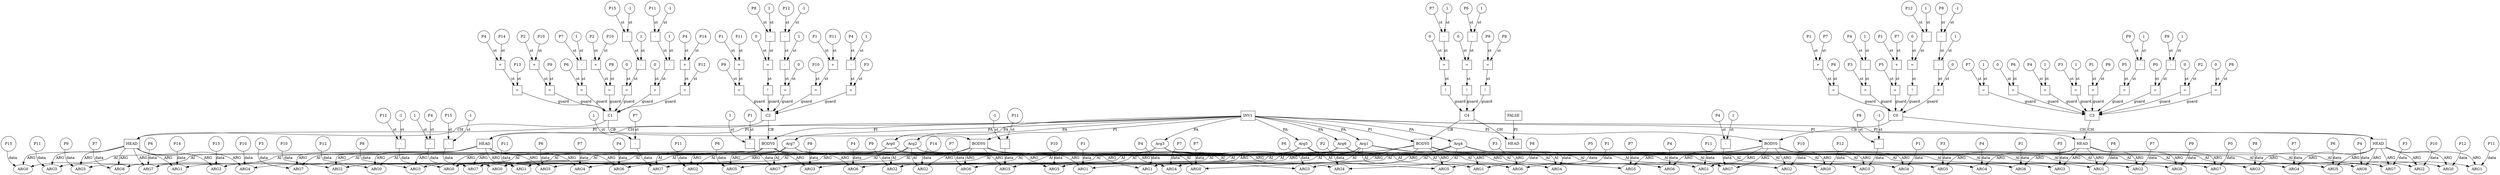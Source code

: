 // Horn Graph
digraph {
	"predicate_0" [label="INV1"  nodeName="predicate_0" class=predicateName GNNNodeID=0 shape="box"]
	"predicateArgument_0" [label="Arg0"  nodeName="predicateArgument_0" class=predicateArgument GNNNodeID=1 shape="ellipse"]
		"predicate_0" -> "predicateArgument_0" [ label="PA"]
	"predicateArgument_1" [label="Arg1"  nodeName="predicateArgument_1" class=predicateArgument GNNNodeID=2 shape="ellipse"]
		"predicate_0" -> "predicateArgument_1" [ label="PA"]
	"predicateArgument_2" [label="Arg2"  nodeName="predicateArgument_2" class=predicateArgument GNNNodeID=3 shape="ellipse"]
		"predicate_0" -> "predicateArgument_2" [ label="PA"]
	"predicateArgument_3" [label="Arg3"  nodeName="predicateArgument_3" class=predicateArgument GNNNodeID=4 shape="ellipse"]
		"predicate_0" -> "predicateArgument_3" [ label="PA"]
	"predicateArgument_4" [label="Arg4"  nodeName="predicateArgument_4" class=predicateArgument GNNNodeID=5 shape="ellipse"]
		"predicate_0" -> "predicateArgument_4" [ label="PA"]
	"predicateArgument_5" [label="Arg5"  nodeName="predicateArgument_5" class=predicateArgument GNNNodeID=6 shape="ellipse"]
		"predicate_0" -> "predicateArgument_5" [ label="PA"]
	"predicateArgument_6" [label="Arg6"  nodeName="predicateArgument_6" class=predicateArgument GNNNodeID=7 shape="ellipse"]
		"predicate_0" -> "predicateArgument_6" [ label="PA"]
	"predicateArgument_7" [label="Arg7"  nodeName="predicateArgument_7" class=predicateArgument GNNNodeID=8 shape="ellipse"]
		"predicate_0" -> "predicateArgument_7" [ label="PA"]
	"predicate_1" [label="FALSE"  nodeName="predicate_1" class=predicateName GNNNodeID=9 shape="box"]
	"clause_0" [label="C0"  nodeName="clause_0" class=clause GNNNodeID=10 shape="box"]
	"=_11" [label="="  nodeName="=_11" class=operator GNNNodeID=11 shape="square"]
		"=_11" -> "clause_0" [ label="guard"]
	"+_12" [label="+"  nodeName="+_12" class=operator GNNNodeID=12 shape="square"]
		"+_12" -> "=_11" [ label="st"]
	"P1_13" [label="P1"  nodeName="P1_13" class=symbolicConstant GNNNodeID=13 shape="circle"]
		"P1_13" -> "+_12" [ label="st"]
	"P7_14" [label="P7"  nodeName="P7_14" class=symbolicConstant GNNNodeID=14 shape="circle"]
		"P7_14" -> "+_12" [ label="st"]
	"P5_15" [label="P5"  nodeName="P5_15" class=symbolicConstant GNNNodeID=15 shape="circle"]
		"P5_15" -> "=_11" [ label="st"]
	"!_16" [label="!"  nodeName="!_16" class=operator GNNNodeID=16 shape="square"]
		"!_16" -> "clause_0" [ label="guard"]
	">=_17" [label="="  nodeName=">=_17" class=operator GNNNodeID=17 shape="square"]
		">=_17" -> "!_16" [ label="st"]
	"0_18" [label="0"  nodeName="0_18" class=constant GNNNodeID=18 shape="circle"]
		"0_18" -> ">=_17" [ label="st"]
	"-_19" [label="-"  nodeName="-_19" class=operator GNNNodeID=19 shape="square"]
		"-_19" -> ">=_17" [ label="st"]
	"P12_20" [label="P12"  nodeName="P12_20" class=symbolicConstant GNNNodeID=20 shape="circle"]
		"P12_20" -> "-_19" [ label="st"]
	"1_21" [label="1"  nodeName="1_21" class=constant GNNNodeID=21 shape="circle"]
		"1_21" -> "-_19" [ label="st"]
	">=_22" [label="="  nodeName=">=_22" class=operator GNNNodeID=22 shape="square"]
		">=_22" -> "clause_0" [ label="guard"]
	"0_23" [label="0"  nodeName="0_23" class=constant GNNNodeID=23 shape="circle"]
		"0_23" -> ">=_22" [ label="st"]
	"-_24" [label="-"  nodeName="-_24" class=operator GNNNodeID=24 shape="square"]
		"-_24" -> ">=_22" [ label="st"]
	"-_25" [label="-"  nodeName="-_25" class=operator GNNNodeID=25 shape="square"]
		"-_25" -> "-_24" [ label="st"]
	"P8_26" [label="P8"  nodeName="P8_26" class=symbolicConstant GNNNodeID=26 shape="circle"]
		"P8_26" -> "-_25" [ label="st"]
	"-1_27" [label="-1"  nodeName="-1_27" class=constant GNNNodeID=27 shape="circle"]
		"-1_27" -> "-_25" [ label="st"]
	"1_28" [label="1"  nodeName="1_28" class=constant GNNNodeID=28 shape="circle"]
		"1_28" -> "-_24" [ label="st"]
	"=_29" [label="="  nodeName="=_29" class=operator GNNNodeID=29 shape="square"]
		"=_29" -> "clause_0" [ label="guard"]
	"+_30" [label="+"  nodeName="+_30" class=operator GNNNodeID=30 shape="square"]
		"+_30" -> "=_29" [ label="st"]
	"P1_31" [label="P1"  nodeName="P1_31" class=symbolicConstant GNNNodeID=31 shape="circle"]
		"P1_31" -> "+_30" [ label="st"]
	"P7_32" [label="P7"  nodeName="P7_32" class=symbolicConstant GNNNodeID=32 shape="circle"]
		"P7_32" -> "+_30" [ label="st"]
	"P6_33" [label="P6"  nodeName="P6_33" class=symbolicConstant GNNNodeID=33 shape="circle"]
		"P6_33" -> "=_29" [ label="st"]
	"=_34" [label="="  nodeName="=_34" class=operator GNNNodeID=34 shape="square"]
		"=_34" -> "clause_0" [ label="guard"]
	"P3_35" [label="P3"  nodeName="P3_35" class=symbolicConstant GNNNodeID=35 shape="circle"]
		"P3_35" -> "=_34" [ label="st"]
	"-_36" [label="-"  nodeName="-_36" class=operator GNNNodeID=36 shape="square"]
		"-_36" -> "=_34" [ label="st"]
	"P4_37" [label="P4"  nodeName="P4_37" class=symbolicConstant GNNNodeID=37 shape="circle"]
		"P4_37" -> "-_36" [ label="st"]
	"1_38" [label="1"  nodeName="1_38" class=constant GNNNodeID=38 shape="circle"]
		"1_38" -> "-_36" [ label="st"]
	"clauseHead_0" [label="HEAD"  nodeName="clauseHead_0" class=clauseHead GNNNodeID=39 shape="box"]
		"clause_0" -> "clauseHead_0" [ label="CH"]
		"predicate_0" -> "clauseHead_0" [ label="PI"]
	"clauseArgument_0" [label="ARG0"  nodeName="clauseArgument_0" class=clauseArg GNNNodeID=40 shape="ellipse"]
		"clauseHead_0" -> "clauseArgument_0" [ label="ARG"]
		"predicateArgument_0" -> "clauseArgument_0" [ label="AI"]
	"P12_41" [label="P12"  nodeName="P12_41" class=symbolicConstant GNNNodeID=41 shape="circle"]
		"P12_41" -> "clauseArgument_0" [ label="data"]
	"clauseArgument_1" [label="ARG1"  nodeName="clauseArgument_1" class=clauseArg GNNNodeID=42 shape="ellipse"]
		"clauseHead_0" -> "clauseArgument_1" [ label="ARG"]
		"predicateArgument_1" -> "clauseArgument_1" [ label="AI"]
	"P11_43" [label="P11"  nodeName="P11_43" class=symbolicConstant GNNNodeID=43 shape="circle"]
		"P11_43" -> "clauseArgument_1" [ label="data"]
	"clauseArgument_2" [label="ARG2"  nodeName="clauseArgument_2" class=clauseArg GNNNodeID=44 shape="ellipse"]
		"clauseHead_0" -> "clauseArgument_2" [ label="ARG"]
		"predicateArgument_2" -> "clauseArgument_2" [ label="AI"]
	"P10_45" [label="P10"  nodeName="P10_45" class=symbolicConstant GNNNodeID=45 shape="circle"]
		"P10_45" -> "clauseArgument_2" [ label="data"]
	"clauseArgument_3" [label="ARG3"  nodeName="clauseArgument_3" class=clauseArg GNNNodeID=46 shape="ellipse"]
		"clauseHead_0" -> "clauseArgument_3" [ label="ARG"]
		"predicateArgument_3" -> "clauseArgument_3" [ label="AI"]
	"P8_47" [label="P8"  nodeName="P8_47" class=symbolicConstant GNNNodeID=47 shape="circle"]
		"P8_47" -> "clauseArgument_3" [ label="data"]
	"clauseArgument_4" [label="ARG4"  nodeName="clauseArgument_4" class=clauseArg GNNNodeID=48 shape="ellipse"]
		"clauseHead_0" -> "clauseArgument_4" [ label="ARG"]
		"predicateArgument_4" -> "clauseArgument_4" [ label="AI"]
	"P7_49" [label="P7"  nodeName="P7_49" class=symbolicConstant GNNNodeID=49 shape="circle"]
		"P7_49" -> "clauseArgument_4" [ label="data"]
	"clauseArgument_5" [label="ARG5"  nodeName="clauseArgument_5" class=clauseArg GNNNodeID=50 shape="ellipse"]
		"clauseHead_0" -> "clauseArgument_5" [ label="ARG"]
		"predicateArgument_5" -> "clauseArgument_5" [ label="AI"]
	"P6_51" [label="P6"  nodeName="P6_51" class=symbolicConstant GNNNodeID=51 shape="circle"]
		"P6_51" -> "clauseArgument_5" [ label="data"]
	"clauseArgument_6" [label="ARG6"  nodeName="clauseArgument_6" class=clauseArg GNNNodeID=52 shape="ellipse"]
		"clauseHead_0" -> "clauseArgument_6" [ label="ARG"]
		"predicateArgument_6" -> "clauseArgument_6" [ label="AI"]
	"P4_53" [label="P4"  nodeName="P4_53" class=symbolicConstant GNNNodeID=53 shape="circle"]
		"P4_53" -> "clauseArgument_6" [ label="data"]
	"clauseArgument_7" [label="ARG7"  nodeName="clauseArgument_7" class=clauseArg GNNNodeID=54 shape="ellipse"]
		"clauseHead_0" -> "clauseArgument_7" [ label="ARG"]
		"predicateArgument_7" -> "clauseArgument_7" [ label="AI"]
	"P3_55" [label="P3"  nodeName="P3_55" class=symbolicConstant GNNNodeID=55 shape="circle"]
		"P3_55" -> "clauseArgument_7" [ label="data"]
	"clauseBody_0" [label="BODY0"  nodeName="clauseBody_0" class=clauseBody GNNNodeID=56 shape="box"]
		"clause_0" -> "clauseBody_0" [ label="CB"]
		"predicate_0" -> "clauseBody_0" [ label="PI"]
	"clauseArgument_8" [label="ARG0"  nodeName="clauseArgument_8" class=clauseArg GNNNodeID=57 shape="ellipse"]
		"clauseBody_0" -> "clauseArgument_8" [ label="ARG"]
		"predicateArgument_0" -> "clauseArgument_8" [ label="AI"]
	"P12_58" [label="P12"  nodeName="P12_58" class=symbolicConstant GNNNodeID=58 shape="circle"]
		"P12_58" -> "clauseArgument_8" [ label="data"]
	"clauseArgument_9" [label="ARG1"  nodeName="clauseArgument_9" class=clauseArg GNNNodeID=59 shape="ellipse"]
		"clauseBody_0" -> "clauseArgument_9" [ label="ARG"]
		"predicateArgument_1" -> "clauseArgument_9" [ label="AI"]
	"P11_60" [label="P11"  nodeName="P11_60" class=symbolicConstant GNNNodeID=60 shape="circle"]
		"P11_60" -> "clauseArgument_9" [ label="data"]
	"clauseArgument_10" [label="ARG2"  nodeName="clauseArgument_10" class=clauseArg GNNNodeID=61 shape="ellipse"]
		"clauseBody_0" -> "clauseArgument_10" [ label="ARG"]
		"predicateArgument_2" -> "clauseArgument_10" [ label="AI"]
	"P10_62" [label="P10"  nodeName="P10_62" class=symbolicConstant GNNNodeID=62 shape="circle"]
		"P10_62" -> "clauseArgument_10" [ label="data"]
	"clauseArgument_11" [label="ARG3"  nodeName="clauseArgument_11" class=clauseArg GNNNodeID=63 shape="ellipse"]
		"clauseBody_0" -> "clauseArgument_11" [ label="ARG"]
		"predicateArgument_3" -> "clauseArgument_11" [ label="AI"]
	"-_64" [label="-"  nodeName="-_64" class=operator GNNNodeID=64 shape="square"]
		"-_64" -> "clauseArgument_11" [ label="data"]
	"P8_65" [label="P8"  nodeName="P8_65" class=symbolicConstant GNNNodeID=65 shape="circle"]
		"P8_65" -> "-_64" [ label="st"]
	"-1_66" [label="-1"  nodeName="-1_66" class=constant GNNNodeID=66 shape="circle"]
		"-1_66" -> "-_64" [ label="st"]
	"clauseArgument_12" [label="ARG4"  nodeName="clauseArgument_12" class=clauseArg GNNNodeID=67 shape="ellipse"]
		"clauseBody_0" -> "clauseArgument_12" [ label="ARG"]
		"predicateArgument_4" -> "clauseArgument_12" [ label="AI"]
	"P1_68" [label="P1"  nodeName="P1_68" class=symbolicConstant GNNNodeID=68 shape="circle"]
		"P1_68" -> "clauseArgument_12" [ label="data"]
	"clauseArgument_13" [label="ARG5"  nodeName="clauseArgument_13" class=clauseArg GNNNodeID=69 shape="ellipse"]
		"clauseBody_0" -> "clauseArgument_13" [ label="ARG"]
		"predicateArgument_5" -> "clauseArgument_13" [ label="AI"]
	"P7_70" [label="P7"  nodeName="P7_70" class=symbolicConstant GNNNodeID=70 shape="circle"]
		"P7_70" -> "clauseArgument_13" [ label="data"]
	"clauseArgument_14" [label="ARG6"  nodeName="clauseArgument_14" class=clauseArg GNNNodeID=71 shape="ellipse"]
		"clauseBody_0" -> "clauseArgument_14" [ label="ARG"]
		"predicateArgument_6" -> "clauseArgument_14" [ label="AI"]
	"P4_72" [label="P4"  nodeName="P4_72" class=symbolicConstant GNNNodeID=72 shape="circle"]
		"P4_72" -> "clauseArgument_14" [ label="data"]
	"clauseArgument_15" [label="ARG7"  nodeName="clauseArgument_15" class=clauseArg GNNNodeID=73 shape="ellipse"]
		"clauseBody_0" -> "clauseArgument_15" [ label="ARG"]
		"predicateArgument_7" -> "clauseArgument_15" [ label="AI"]
	"-_74" [label="-"  nodeName="-_74" class=operator GNNNodeID=74 shape="square"]
		"-_74" -> "clauseArgument_15" [ label="data"]
	"P4_75" [label="P4"  nodeName="P4_75" class=symbolicConstant GNNNodeID=75 shape="circle"]
		"P4_75" -> "-_74" [ label="st"]
	"1_76" [label="1"  nodeName="1_76" class=constant GNNNodeID=76 shape="circle"]
		"1_76" -> "-_74" [ label="st"]
	"clause_1" [label="C1"  nodeName="clause_1" class=clause GNNNodeID=77 shape="box"]
	"=_78" [label="="  nodeName="=_78" class=operator GNNNodeID=78 shape="square"]
		"=_78" -> "clause_1" [ label="guard"]
	"+_79" [label="+"  nodeName="+_79" class=operator GNNNodeID=79 shape="square"]
		"+_79" -> "=_78" [ label="st"]
	"P2_80" [label="P2"  nodeName="P2_80" class=symbolicConstant GNNNodeID=80 shape="circle"]
		"P2_80" -> "+_79" [ label="st"]
	"P10_81" [label="P10"  nodeName="P10_81" class=symbolicConstant GNNNodeID=81 shape="circle"]
		"P10_81" -> "+_79" [ label="st"]
	"P8_82" [label="P8"  nodeName="P8_82" class=symbolicConstant GNNNodeID=82 shape="circle"]
		"P8_82" -> "=_78" [ label="st"]
	">=_83" [label="="  nodeName=">=_83" class=operator GNNNodeID=83 shape="square"]
		">=_83" -> "clause_1" [ label="guard"]
	"0_84" [label="0"  nodeName="0_84" class=constant GNNNodeID=84 shape="circle"]
		"0_84" -> ">=_83" [ label="st"]
	"-_85" [label="-"  nodeName="-_85" class=operator GNNNodeID=85 shape="square"]
		"-_85" -> ">=_83" [ label="st"]
	"-_86" [label="-"  nodeName="-_86" class=operator GNNNodeID=86 shape="square"]
		"-_86" -> "-_85" [ label="st"]
	"P15_87" [label="P15"  nodeName="P15_87" class=symbolicConstant GNNNodeID=87 shape="circle"]
		"P15_87" -> "-_86" [ label="st"]
	"-1_88" [label="-1"  nodeName="-1_88" class=constant GNNNodeID=88 shape="circle"]
		"-1_88" -> "-_86" [ label="st"]
	"1_89" [label="1"  nodeName="1_89" class=constant GNNNodeID=89 shape="circle"]
		"1_89" -> "-_85" [ label="st"]
	">=_90" [label="="  nodeName=">=_90" class=operator GNNNodeID=90 shape="square"]
		">=_90" -> "clause_1" [ label="guard"]
	"0_91" [label="0"  nodeName="0_91" class=constant GNNNodeID=91 shape="circle"]
		"0_91" -> ">=_90" [ label="st"]
	"-_92" [label="-"  nodeName="-_92" class=operator GNNNodeID=92 shape="square"]
		"-_92" -> ">=_90" [ label="st"]
	"-_93" [label="-"  nodeName="-_93" class=operator GNNNodeID=93 shape="square"]
		"-_93" -> "-_92" [ label="st"]
	"P11_94" [label="P11"  nodeName="P11_94" class=symbolicConstant GNNNodeID=94 shape="circle"]
		"P11_94" -> "-_93" [ label="st"]
	"-1_95" [label="-1"  nodeName="-1_95" class=constant GNNNodeID=95 shape="circle"]
		"-1_95" -> "-_93" [ label="st"]
	"1_96" [label="1"  nodeName="1_96" class=constant GNNNodeID=96 shape="circle"]
		"1_96" -> "-_92" [ label="st"]
	"=_97" [label="="  nodeName="=_97" class=operator GNNNodeID=97 shape="square"]
		"=_97" -> "clause_1" [ label="guard"]
	"+_98" [label="+"  nodeName="+_98" class=operator GNNNodeID=98 shape="square"]
		"+_98" -> "=_97" [ label="st"]
	"P4_99" [label="P4"  nodeName="P4_99" class=symbolicConstant GNNNodeID=99 shape="circle"]
		"P4_99" -> "+_98" [ label="st"]
	"P14_100" [label="P14"  nodeName="P14_100" class=symbolicConstant GNNNodeID=100 shape="circle"]
		"P14_100" -> "+_98" [ label="st"]
	"P12_101" [label="P12"  nodeName="P12_101" class=symbolicConstant GNNNodeID=101 shape="circle"]
		"P12_101" -> "=_97" [ label="st"]
	"=_102" [label="="  nodeName="=_102" class=operator GNNNodeID=102 shape="square"]
		"=_102" -> "clause_1" [ label="guard"]
	"+_103" [label="+"  nodeName="+_103" class=operator GNNNodeID=103 shape="square"]
		"+_103" -> "=_102" [ label="st"]
	"P4_104" [label="P4"  nodeName="P4_104" class=symbolicConstant GNNNodeID=104 shape="circle"]
		"P4_104" -> "+_103" [ label="st"]
	"P14_105" [label="P14"  nodeName="P14_105" class=symbolicConstant GNNNodeID=105 shape="circle"]
		"P14_105" -> "+_103" [ label="st"]
	"P13_106" [label="P13"  nodeName="P13_106" class=symbolicConstant GNNNodeID=106 shape="circle"]
		"P13_106" -> "=_102" [ label="st"]
	"=_107" [label="="  nodeName="=_107" class=operator GNNNodeID=107 shape="square"]
		"=_107" -> "clause_1" [ label="guard"]
	"+_108" [label="+"  nodeName="+_108" class=operator GNNNodeID=108 shape="square"]
		"+_108" -> "=_107" [ label="st"]
	"P2_109" [label="P2"  nodeName="P2_109" class=symbolicConstant GNNNodeID=109 shape="circle"]
		"P2_109" -> "+_108" [ label="st"]
	"P10_110" [label="P10"  nodeName="P10_110" class=symbolicConstant GNNNodeID=110 shape="circle"]
		"P10_110" -> "+_108" [ label="st"]
	"P9_111" [label="P9"  nodeName="P9_111" class=symbolicConstant GNNNodeID=111 shape="circle"]
		"P9_111" -> "=_107" [ label="st"]
	"=_112" [label="="  nodeName="=_112" class=operator GNNNodeID=112 shape="square"]
		"=_112" -> "clause_1" [ label="guard"]
	"P6_113" [label="P6"  nodeName="P6_113" class=symbolicConstant GNNNodeID=113 shape="circle"]
		"P6_113" -> "=_112" [ label="st"]
	"-_114" [label="-"  nodeName="-_114" class=operator GNNNodeID=114 shape="square"]
		"-_114" -> "=_112" [ label="st"]
	"P7_115" [label="P7"  nodeName="P7_115" class=symbolicConstant GNNNodeID=115 shape="circle"]
		"P7_115" -> "-_114" [ label="st"]
	"1_116" [label="1"  nodeName="1_116" class=constant GNNNodeID=116 shape="circle"]
		"1_116" -> "-_114" [ label="st"]
	"clauseHead_1" [label="HEAD"  nodeName="clauseHead_1" class=clauseHead GNNNodeID=117 shape="box"]
		"clause_1" -> "clauseHead_1" [ label="CH"]
		"predicate_0" -> "clauseHead_1" [ label="PI"]
	"clauseArgument_16" [label="ARG0"  nodeName="clauseArgument_16" class=clauseArg GNNNodeID=118 shape="ellipse"]
		"clauseHead_1" -> "clauseArgument_16" [ label="ARG"]
		"predicateArgument_0" -> "clauseArgument_16" [ label="AI"]
	"P15_119" [label="P15"  nodeName="P15_119" class=symbolicConstant GNNNodeID=119 shape="circle"]
		"P15_119" -> "clauseArgument_16" [ label="data"]
	"clauseArgument_17" [label="ARG1"  nodeName="clauseArgument_17" class=clauseArg GNNNodeID=120 shape="ellipse"]
		"clauseHead_1" -> "clauseArgument_17" [ label="ARG"]
		"predicateArgument_1" -> "clauseArgument_17" [ label="AI"]
	"P14_121" [label="P14"  nodeName="P14_121" class=symbolicConstant GNNNodeID=121 shape="circle"]
		"P14_121" -> "clauseArgument_17" [ label="data"]
	"clauseArgument_18" [label="ARG2"  nodeName="clauseArgument_18" class=clauseArg GNNNodeID=122 shape="ellipse"]
		"clauseHead_1" -> "clauseArgument_18" [ label="ARG"]
		"predicateArgument_2" -> "clauseArgument_18" [ label="AI"]
	"P13_123" [label="P13"  nodeName="P13_123" class=symbolicConstant GNNNodeID=123 shape="circle"]
		"P13_123" -> "clauseArgument_18" [ label="data"]
	"clauseArgument_19" [label="ARG3"  nodeName="clauseArgument_19" class=clauseArg GNNNodeID=124 shape="ellipse"]
		"clauseHead_1" -> "clauseArgument_19" [ label="ARG"]
		"predicateArgument_3" -> "clauseArgument_19" [ label="AI"]
	"P11_125" [label="P11"  nodeName="P11_125" class=symbolicConstant GNNNodeID=125 shape="circle"]
		"P11_125" -> "clauseArgument_19" [ label="data"]
	"clauseArgument_20" [label="ARG4"  nodeName="clauseArgument_20" class=clauseArg GNNNodeID=126 shape="ellipse"]
		"clauseHead_1" -> "clauseArgument_20" [ label="ARG"]
		"predicateArgument_4" -> "clauseArgument_20" [ label="AI"]
	"P10_127" [label="P10"  nodeName="P10_127" class=symbolicConstant GNNNodeID=127 shape="circle"]
		"P10_127" -> "clauseArgument_20" [ label="data"]
	"clauseArgument_21" [label="ARG5"  nodeName="clauseArgument_21" class=clauseArg GNNNodeID=128 shape="ellipse"]
		"clauseHead_1" -> "clauseArgument_21" [ label="ARG"]
		"predicateArgument_5" -> "clauseArgument_21" [ label="AI"]
	"P9_129" [label="P9"  nodeName="P9_129" class=symbolicConstant GNNNodeID=129 shape="circle"]
		"P9_129" -> "clauseArgument_21" [ label="data"]
	"clauseArgument_22" [label="ARG6"  nodeName="clauseArgument_22" class=clauseArg GNNNodeID=130 shape="ellipse"]
		"clauseHead_1" -> "clauseArgument_22" [ label="ARG"]
		"predicateArgument_6" -> "clauseArgument_22" [ label="AI"]
	"P7_131" [label="P7"  nodeName="P7_131" class=symbolicConstant GNNNodeID=131 shape="circle"]
		"P7_131" -> "clauseArgument_22" [ label="data"]
	"clauseArgument_23" [label="ARG7"  nodeName="clauseArgument_23" class=clauseArg GNNNodeID=132 shape="ellipse"]
		"clauseHead_1" -> "clauseArgument_23" [ label="ARG"]
		"predicateArgument_7" -> "clauseArgument_23" [ label="AI"]
	"P6_133" [label="P6"  nodeName="P6_133" class=symbolicConstant GNNNodeID=133 shape="circle"]
		"P6_133" -> "clauseArgument_23" [ label="data"]
	"clauseBody_1" [label="BODY0"  nodeName="clauseBody_1" class=clauseBody GNNNodeID=134 shape="box"]
		"clause_1" -> "clauseBody_1" [ label="CB"]
		"predicate_0" -> "clauseBody_1" [ label="PI"]
	"clauseArgument_24" [label="ARG0"  nodeName="clauseArgument_24" class=clauseArg GNNNodeID=135 shape="ellipse"]
		"clauseBody_1" -> "clauseArgument_24" [ label="ARG"]
		"predicateArgument_0" -> "clauseArgument_24" [ label="AI"]
	"-_136" [label="-"  nodeName="-_136" class=operator GNNNodeID=136 shape="square"]
		"-_136" -> "clauseArgument_24" [ label="data"]
	"P15_137" [label="P15"  nodeName="P15_137" class=symbolicConstant GNNNodeID=137 shape="circle"]
		"P15_137" -> "-_136" [ label="st"]
	"-1_138" [label="-1"  nodeName="-1_138" class=constant GNNNodeID=138 shape="circle"]
		"-1_138" -> "-_136" [ label="st"]
	"clauseArgument_25" [label="ARG1"  nodeName="clauseArgument_25" class=clauseArg GNNNodeID=139 shape="ellipse"]
		"clauseBody_1" -> "clauseArgument_25" [ label="ARG"]
		"predicateArgument_1" -> "clauseArgument_25" [ label="AI"]
	"P4_140" [label="P4"  nodeName="P4_140" class=symbolicConstant GNNNodeID=140 shape="circle"]
		"P4_140" -> "clauseArgument_25" [ label="data"]
	"clauseArgument_26" [label="ARG2"  nodeName="clauseArgument_26" class=clauseArg GNNNodeID=141 shape="ellipse"]
		"clauseBody_1" -> "clauseArgument_26" [ label="ARG"]
		"predicateArgument_2" -> "clauseArgument_26" [ label="AI"]
	"P14_142" [label="P14"  nodeName="P14_142" class=symbolicConstant GNNNodeID=142 shape="circle"]
		"P14_142" -> "clauseArgument_26" [ label="data"]
	"clauseArgument_27" [label="ARG3"  nodeName="clauseArgument_27" class=clauseArg GNNNodeID=143 shape="ellipse"]
		"clauseBody_1" -> "clauseArgument_27" [ label="ARG"]
		"predicateArgument_3" -> "clauseArgument_27" [ label="AI"]
	"-_144" [label="-"  nodeName="-_144" class=operator GNNNodeID=144 shape="square"]
		"-_144" -> "clauseArgument_27" [ label="data"]
	"P11_145" [label="P11"  nodeName="P11_145" class=symbolicConstant GNNNodeID=145 shape="circle"]
		"P11_145" -> "-_144" [ label="st"]
	"-1_146" [label="-1"  nodeName="-1_146" class=constant GNNNodeID=146 shape="circle"]
		"-1_146" -> "-_144" [ label="st"]
	"clauseArgument_28" [label="ARG4"  nodeName="clauseArgument_28" class=clauseArg GNNNodeID=147 shape="ellipse"]
		"clauseBody_1" -> "clauseArgument_28" [ label="ARG"]
		"predicateArgument_4" -> "clauseArgument_28" [ label="AI"]
	"P2_148" [label="P2"  nodeName="P2_148" class=symbolicConstant GNNNodeID=148 shape="circle"]
		"P2_148" -> "clauseArgument_28" [ label="data"]
	"clauseArgument_29" [label="ARG5"  nodeName="clauseArgument_29" class=clauseArg GNNNodeID=149 shape="ellipse"]
		"clauseBody_1" -> "clauseArgument_29" [ label="ARG"]
		"predicateArgument_5" -> "clauseArgument_29" [ label="AI"]
	"P10_150" [label="P10"  nodeName="P10_150" class=symbolicConstant GNNNodeID=150 shape="circle"]
		"P10_150" -> "clauseArgument_29" [ label="data"]
	"clauseArgument_30" [label="ARG6"  nodeName="clauseArgument_30" class=clauseArg GNNNodeID=151 shape="ellipse"]
		"clauseBody_1" -> "clauseArgument_30" [ label="ARG"]
		"predicateArgument_6" -> "clauseArgument_30" [ label="AI"]
	"P7_152" [label="P7"  nodeName="P7_152" class=symbolicConstant GNNNodeID=152 shape="circle"]
		"P7_152" -> "clauseArgument_30" [ label="data"]
	"clauseArgument_31" [label="ARG7"  nodeName="clauseArgument_31" class=clauseArg GNNNodeID=153 shape="ellipse"]
		"clauseBody_1" -> "clauseArgument_31" [ label="ARG"]
		"predicateArgument_7" -> "clauseArgument_31" [ label="AI"]
	"-_154" [label="-"  nodeName="-_154" class=operator GNNNodeID=154 shape="square"]
		"-_154" -> "clauseArgument_31" [ label="data"]
	"P7_155" [label="P7"  nodeName="P7_155" class=symbolicConstant GNNNodeID=155 shape="circle"]
		"P7_155" -> "-_154" [ label="st"]
	"1_156" [label="1"  nodeName="1_156" class=constant GNNNodeID=156 shape="circle"]
		"1_156" -> "-_154" [ label="st"]
	"clause_2" [label="C2"  nodeName="clause_2" class=clause GNNNodeID=157 shape="box"]
	"=_158" [label="="  nodeName="=_158" class=operator GNNNodeID=158 shape="square"]
		"=_158" -> "clause_2" [ label="guard"]
	"+_159" [label="+"  nodeName="+_159" class=operator GNNNodeID=159 shape="square"]
		"+_159" -> "=_158" [ label="st"]
	"P1_160" [label="P1"  nodeName="P1_160" class=symbolicConstant GNNNodeID=160 shape="circle"]
		"P1_160" -> "+_159" [ label="st"]
	"P11_161" [label="P11"  nodeName="P11_161" class=symbolicConstant GNNNodeID=161 shape="circle"]
		"P11_161" -> "+_159" [ label="st"]
	"P9_162" [label="P9"  nodeName="P9_162" class=symbolicConstant GNNNodeID=162 shape="circle"]
		"P9_162" -> "=_158" [ label="st"]
	"!_163" [label="!"  nodeName="!_163" class=operator GNNNodeID=163 shape="square"]
		"!_163" -> "clause_2" [ label="guard"]
	">=_164" [label="="  nodeName=">=_164" class=operator GNNNodeID=164 shape="square"]
		">=_164" -> "!_163" [ label="st"]
	"0_165" [label="0"  nodeName="0_165" class=constant GNNNodeID=165 shape="circle"]
		"0_165" -> ">=_164" [ label="st"]
	"-_166" [label="-"  nodeName="-_166" class=operator GNNNodeID=166 shape="square"]
		"-_166" -> ">=_164" [ label="st"]
	"P8_167" [label="P8"  nodeName="P8_167" class=symbolicConstant GNNNodeID=167 shape="circle"]
		"P8_167" -> "-_166" [ label="st"]
	"1_168" [label="1"  nodeName="1_168" class=constant GNNNodeID=168 shape="circle"]
		"1_168" -> "-_166" [ label="st"]
	">=_169" [label="="  nodeName=">=_169" class=operator GNNNodeID=169 shape="square"]
		">=_169" -> "clause_2" [ label="guard"]
	"0_170" [label="0"  nodeName="0_170" class=constant GNNNodeID=170 shape="circle"]
		"0_170" -> ">=_169" [ label="st"]
	"-_171" [label="-"  nodeName="-_171" class=operator GNNNodeID=171 shape="square"]
		"-_171" -> ">=_169" [ label="st"]
	"-_172" [label="-"  nodeName="-_172" class=operator GNNNodeID=172 shape="square"]
		"-_172" -> "-_171" [ label="st"]
	"P12_173" [label="P12"  nodeName="P12_173" class=symbolicConstant GNNNodeID=173 shape="circle"]
		"P12_173" -> "-_172" [ label="st"]
	"-1_174" [label="-1"  nodeName="-1_174" class=constant GNNNodeID=174 shape="circle"]
		"-1_174" -> "-_172" [ label="st"]
	"1_175" [label="1"  nodeName="1_175" class=constant GNNNodeID=175 shape="circle"]
		"1_175" -> "-_171" [ label="st"]
	"=_176" [label="="  nodeName="=_176" class=operator GNNNodeID=176 shape="square"]
		"=_176" -> "clause_2" [ label="guard"]
	"+_177" [label="+"  nodeName="+_177" class=operator GNNNodeID=177 shape="square"]
		"+_177" -> "=_176" [ label="st"]
	"P1_178" [label="P1"  nodeName="P1_178" class=symbolicConstant GNNNodeID=178 shape="circle"]
		"P1_178" -> "+_177" [ label="st"]
	"P11_179" [label="P11"  nodeName="P11_179" class=symbolicConstant GNNNodeID=179 shape="circle"]
		"P11_179" -> "+_177" [ label="st"]
	"P10_180" [label="P10"  nodeName="P10_180" class=symbolicConstant GNNNodeID=180 shape="circle"]
		"P10_180" -> "=_176" [ label="st"]
	"=_181" [label="="  nodeName="=_181" class=operator GNNNodeID=181 shape="square"]
		"=_181" -> "clause_2" [ label="guard"]
	"P3_182" [label="P3"  nodeName="P3_182" class=symbolicConstant GNNNodeID=182 shape="circle"]
		"P3_182" -> "=_181" [ label="st"]
	"-_183" [label="-"  nodeName="-_183" class=operator GNNNodeID=183 shape="square"]
		"-_183" -> "=_181" [ label="st"]
	"P4_184" [label="P4"  nodeName="P4_184" class=symbolicConstant GNNNodeID=184 shape="circle"]
		"P4_184" -> "-_183" [ label="st"]
	"1_185" [label="1"  nodeName="1_185" class=constant GNNNodeID=185 shape="circle"]
		"1_185" -> "-_183" [ label="st"]
	"clauseHead_2" [label="HEAD"  nodeName="clauseHead_2" class=clauseHead GNNNodeID=186 shape="box"]
		"clause_2" -> "clauseHead_2" [ label="CH"]
		"predicate_0" -> "clauseHead_2" [ label="PI"]
	"clauseArgument_32" [label="ARG0"  nodeName="clauseArgument_32" class=clauseArg GNNNodeID=187 shape="ellipse"]
		"clauseHead_2" -> "clauseArgument_32" [ label="ARG"]
		"predicateArgument_0" -> "clauseArgument_32" [ label="AI"]
	"P12_188" [label="P12"  nodeName="P12_188" class=symbolicConstant GNNNodeID=188 shape="circle"]
		"P12_188" -> "clauseArgument_32" [ label="data"]
	"clauseArgument_33" [label="ARG1"  nodeName="clauseArgument_33" class=clauseArg GNNNodeID=189 shape="ellipse"]
		"clauseHead_2" -> "clauseArgument_33" [ label="ARG"]
		"predicateArgument_1" -> "clauseArgument_33" [ label="AI"]
	"P11_190" [label="P11"  nodeName="P11_190" class=symbolicConstant GNNNodeID=190 shape="circle"]
		"P11_190" -> "clauseArgument_33" [ label="data"]
	"clauseArgument_34" [label="ARG2"  nodeName="clauseArgument_34" class=clauseArg GNNNodeID=191 shape="ellipse"]
		"clauseHead_2" -> "clauseArgument_34" [ label="ARG"]
		"predicateArgument_2" -> "clauseArgument_34" [ label="AI"]
	"P10_192" [label="P10"  nodeName="P10_192" class=symbolicConstant GNNNodeID=192 shape="circle"]
		"P10_192" -> "clauseArgument_34" [ label="data"]
	"clauseArgument_35" [label="ARG3"  nodeName="clauseArgument_35" class=clauseArg GNNNodeID=193 shape="ellipse"]
		"clauseHead_2" -> "clauseArgument_35" [ label="ARG"]
		"predicateArgument_3" -> "clauseArgument_35" [ label="AI"]
	"P8_194" [label="P8"  nodeName="P8_194" class=symbolicConstant GNNNodeID=194 shape="circle"]
		"P8_194" -> "clauseArgument_35" [ label="data"]
	"clauseArgument_36" [label="ARG4"  nodeName="clauseArgument_36" class=clauseArg GNNNodeID=195 shape="ellipse"]
		"clauseHead_2" -> "clauseArgument_36" [ label="ARG"]
		"predicateArgument_4" -> "clauseArgument_36" [ label="AI"]
	"P7_196" [label="P7"  nodeName="P7_196" class=symbolicConstant GNNNodeID=196 shape="circle"]
		"P7_196" -> "clauseArgument_36" [ label="data"]
	"clauseArgument_37" [label="ARG5"  nodeName="clauseArgument_37" class=clauseArg GNNNodeID=197 shape="ellipse"]
		"clauseHead_2" -> "clauseArgument_37" [ label="ARG"]
		"predicateArgument_5" -> "clauseArgument_37" [ label="AI"]
	"P6_198" [label="P6"  nodeName="P6_198" class=symbolicConstant GNNNodeID=198 shape="circle"]
		"P6_198" -> "clauseArgument_37" [ label="data"]
	"clauseArgument_38" [label="ARG6"  nodeName="clauseArgument_38" class=clauseArg GNNNodeID=199 shape="ellipse"]
		"clauseHead_2" -> "clauseArgument_38" [ label="ARG"]
		"predicateArgument_6" -> "clauseArgument_38" [ label="AI"]
	"P4_200" [label="P4"  nodeName="P4_200" class=symbolicConstant GNNNodeID=200 shape="circle"]
		"P4_200" -> "clauseArgument_38" [ label="data"]
	"clauseArgument_39" [label="ARG7"  nodeName="clauseArgument_39" class=clauseArg GNNNodeID=201 shape="ellipse"]
		"clauseHead_2" -> "clauseArgument_39" [ label="ARG"]
		"predicateArgument_7" -> "clauseArgument_39" [ label="AI"]
	"P3_202" [label="P3"  nodeName="P3_202" class=symbolicConstant GNNNodeID=202 shape="circle"]
		"P3_202" -> "clauseArgument_39" [ label="data"]
	"clauseBody_2" [label="BODY0"  nodeName="clauseBody_2" class=clauseBody GNNNodeID=203 shape="box"]
		"clause_2" -> "clauseBody_2" [ label="CB"]
		"predicate_0" -> "clauseBody_2" [ label="PI"]
	"clauseArgument_40" [label="ARG0"  nodeName="clauseArgument_40" class=clauseArg GNNNodeID=204 shape="ellipse"]
		"clauseBody_2" -> "clauseArgument_40" [ label="ARG"]
		"predicateArgument_0" -> "clauseArgument_40" [ label="AI"]
	"-_205" [label="-"  nodeName="-_205" class=operator GNNNodeID=205 shape="square"]
		"-_205" -> "clauseArgument_40" [ label="data"]
	"P12_206" [label="P12"  nodeName="P12_206" class=symbolicConstant GNNNodeID=206 shape="circle"]
		"P12_206" -> "-_205" [ label="st"]
	"-1_207" [label="-1"  nodeName="-1_207" class=constant GNNNodeID=207 shape="circle"]
		"-1_207" -> "-_205" [ label="st"]
	"clauseArgument_41" [label="ARG1"  nodeName="clauseArgument_41" class=clauseArg GNNNodeID=208 shape="ellipse"]
		"clauseBody_2" -> "clauseArgument_41" [ label="ARG"]
		"predicateArgument_1" -> "clauseArgument_41" [ label="AI"]
	"P1_209" [label="P1"  nodeName="P1_209" class=symbolicConstant GNNNodeID=209 shape="circle"]
		"P1_209" -> "clauseArgument_41" [ label="data"]
	"clauseArgument_42" [label="ARG2"  nodeName="clauseArgument_42" class=clauseArg GNNNodeID=210 shape="ellipse"]
		"clauseBody_2" -> "clauseArgument_42" [ label="ARG"]
		"predicateArgument_2" -> "clauseArgument_42" [ label="AI"]
	"P11_211" [label="P11"  nodeName="P11_211" class=symbolicConstant GNNNodeID=211 shape="circle"]
		"P11_211" -> "clauseArgument_42" [ label="data"]
	"clauseArgument_43" [label="ARG3"  nodeName="clauseArgument_43" class=clauseArg GNNNodeID=212 shape="ellipse"]
		"clauseBody_2" -> "clauseArgument_43" [ label="ARG"]
		"predicateArgument_3" -> "clauseArgument_43" [ label="AI"]
	"P8_213" [label="P8"  nodeName="P8_213" class=symbolicConstant GNNNodeID=213 shape="circle"]
		"P8_213" -> "clauseArgument_43" [ label="data"]
	"clauseArgument_44" [label="ARG4"  nodeName="clauseArgument_44" class=clauseArg GNNNodeID=214 shape="ellipse"]
		"clauseBody_2" -> "clauseArgument_44" [ label="ARG"]
		"predicateArgument_4" -> "clauseArgument_44" [ label="AI"]
	"P7_215" [label="P7"  nodeName="P7_215" class=symbolicConstant GNNNodeID=215 shape="circle"]
		"P7_215" -> "clauseArgument_44" [ label="data"]
	"clauseArgument_45" [label="ARG5"  nodeName="clauseArgument_45" class=clauseArg GNNNodeID=216 shape="ellipse"]
		"clauseBody_2" -> "clauseArgument_45" [ label="ARG"]
		"predicateArgument_5" -> "clauseArgument_45" [ label="AI"]
	"P6_217" [label="P6"  nodeName="P6_217" class=symbolicConstant GNNNodeID=217 shape="circle"]
		"P6_217" -> "clauseArgument_45" [ label="data"]
	"clauseArgument_46" [label="ARG6"  nodeName="clauseArgument_46" class=clauseArg GNNNodeID=218 shape="ellipse"]
		"clauseBody_2" -> "clauseArgument_46" [ label="ARG"]
		"predicateArgument_6" -> "clauseArgument_46" [ label="AI"]
	"P4_219" [label="P4"  nodeName="P4_219" class=symbolicConstant GNNNodeID=219 shape="circle"]
		"P4_219" -> "clauseArgument_46" [ label="data"]
	"clauseArgument_47" [label="ARG7"  nodeName="clauseArgument_47" class=clauseArg GNNNodeID=220 shape="ellipse"]
		"clauseBody_2" -> "clauseArgument_47" [ label="ARG"]
		"predicateArgument_7" -> "clauseArgument_47" [ label="AI"]
	"-_221" [label="-"  nodeName="-_221" class=operator GNNNodeID=221 shape="square"]
		"-_221" -> "clauseArgument_47" [ label="data"]
	"P4_222" [label="P4"  nodeName="P4_222" class=symbolicConstant GNNNodeID=222 shape="circle"]
		"P4_222" -> "-_221" [ label="st"]
	"1_223" [label="1"  nodeName="1_223" class=constant GNNNodeID=223 shape="circle"]
		"1_223" -> "-_221" [ label="st"]
	"clause_3" [label="C3"  nodeName="clause_3" class=clause GNNNodeID=224 shape="box"]
	"=_225" [label="="  nodeName="=_225" class=operator GNNNodeID=225 shape="square"]
		"=_225" -> "clause_3" [ label="guard"]
	"P0_226" [label="P0"  nodeName="P0_226" class=symbolicConstant GNNNodeID=226 shape="circle"]
		"P0_226" -> "=_225" [ label="st"]
	"-_227" [label="-"  nodeName="-_227" class=operator GNNNodeID=227 shape="square"]
		"-_227" -> "=_225" [ label="st"]
	"P9_228" [label="P9"  nodeName="P9_228" class=symbolicConstant GNNNodeID=228 shape="circle"]
		"P9_228" -> "-_227" [ label="st"]
	"1_229" [label="1"  nodeName="1_229" class=constant GNNNodeID=229 shape="circle"]
		"1_229" -> "-_227" [ label="st"]
	"=_230" [label="="  nodeName="=_230" class=operator GNNNodeID=230 shape="square"]
		"=_230" -> "clause_3" [ label="guard"]
	"0_231" [label="0"  nodeName="0_231" class=constant GNNNodeID=231 shape="circle"]
		"0_231" -> "=_230" [ label="st"]
	"P2_232" [label="P2"  nodeName="P2_232" class=symbolicConstant GNNNodeID=232 shape="circle"]
		"P2_232" -> "=_230" [ label="st"]
	"=_233" [label="="  nodeName="=_233" class=operator GNNNodeID=233 shape="square"]
		"=_233" -> "clause_3" [ label="guard"]
	"0_234" [label="0"  nodeName="0_234" class=constant GNNNodeID=234 shape="circle"]
		"0_234" -> "=_233" [ label="st"]
	"P8_235" [label="P8"  nodeName="P8_235" class=symbolicConstant GNNNodeID=235 shape="circle"]
		"P8_235" -> "=_233" [ label="st"]
	"=_236" [label="="  nodeName="=_236" class=operator GNNNodeID=236 shape="square"]
		"=_236" -> "clause_3" [ label="guard"]
	"P7_237" [label="P7"  nodeName="P7_237" class=symbolicConstant GNNNodeID=237 shape="circle"]
		"P7_237" -> "=_236" [ label="st"]
	"1_238" [label="1"  nodeName="1_238" class=constant GNNNodeID=238 shape="circle"]
		"1_238" -> "=_236" [ label="st"]
	"=_239" [label="="  nodeName="=_239" class=operator GNNNodeID=239 shape="square"]
		"=_239" -> "clause_3" [ label="guard"]
	"0_240" [label="0"  nodeName="0_240" class=constant GNNNodeID=240 shape="circle"]
		"0_240" -> "=_239" [ label="st"]
	"P6_241" [label="P6"  nodeName="P6_241" class=symbolicConstant GNNNodeID=241 shape="circle"]
		"P6_241" -> "=_239" [ label="st"]
	"=_242" [label="="  nodeName="=_242" class=operator GNNNodeID=242 shape="square"]
		"=_242" -> "clause_3" [ label="guard"]
	"P4_243" [label="P4"  nodeName="P4_243" class=symbolicConstant GNNNodeID=243 shape="circle"]
		"P4_243" -> "=_242" [ label="st"]
	"1_244" [label="1"  nodeName="1_244" class=constant GNNNodeID=244 shape="circle"]
		"1_244" -> "=_242" [ label="st"]
	"=_245" [label="="  nodeName="=_245" class=operator GNNNodeID=245 shape="square"]
		"=_245" -> "clause_3" [ label="guard"]
	"P3_246" [label="P3"  nodeName="P3_246" class=symbolicConstant GNNNodeID=246 shape="circle"]
		"P3_246" -> "=_245" [ label="st"]
	"1_247" [label="1"  nodeName="1_247" class=constant GNNNodeID=247 shape="circle"]
		"1_247" -> "=_245" [ label="st"]
	"=_248" [label="="  nodeName="=_248" class=operator GNNNodeID=248 shape="square"]
		"=_248" -> "clause_3" [ label="guard"]
	"P1_249" [label="P1"  nodeName="P1_249" class=symbolicConstant GNNNodeID=249 shape="circle"]
		"P1_249" -> "=_248" [ label="st"]
	"P9_250" [label="P9"  nodeName="P9_250" class=symbolicConstant GNNNodeID=250 shape="circle"]
		"P9_250" -> "=_248" [ label="st"]
	"=_251" [label="="  nodeName="=_251" class=operator GNNNodeID=251 shape="square"]
		"=_251" -> "clause_3" [ label="guard"]
	"P5_252" [label="P5"  nodeName="P5_252" class=symbolicConstant GNNNodeID=252 shape="circle"]
		"P5_252" -> "=_251" [ label="st"]
	"-_253" [label="-"  nodeName="-_253" class=operator GNNNodeID=253 shape="square"]
		"-_253" -> "=_251" [ label="st"]
	"P9_254" [label="P9"  nodeName="P9_254" class=symbolicConstant GNNNodeID=254 shape="circle"]
		"P9_254" -> "-_253" [ label="st"]
	"1_255" [label="1"  nodeName="1_255" class=constant GNNNodeID=255 shape="circle"]
		"1_255" -> "-_253" [ label="st"]
	"clauseHead_3" [label="HEAD"  nodeName="clauseHead_3" class=clauseHead GNNNodeID=256 shape="box"]
		"clause_3" -> "clauseHead_3" [ label="CH"]
		"predicate_0" -> "clauseHead_3" [ label="PI"]
	"clauseArgument_48" [label="ARG0"  nodeName="clauseArgument_48" class=clauseArg GNNNodeID=257 shape="ellipse"]
		"clauseHead_3" -> "clauseArgument_48" [ label="ARG"]
		"predicateArgument_0" -> "clauseArgument_48" [ label="AI"]
	"P9_258" [label="P9"  nodeName="P9_258" class=symbolicConstant GNNNodeID=258 shape="circle"]
		"P9_258" -> "clauseArgument_48" [ label="data"]
	"clauseArgument_49" [label="ARG1"  nodeName="clauseArgument_49" class=clauseArg GNNNodeID=259 shape="ellipse"]
		"clauseHead_3" -> "clauseArgument_49" [ label="ARG"]
		"predicateArgument_1" -> "clauseArgument_49" [ label="AI"]
	"P8_260" [label="P8"  nodeName="P8_260" class=symbolicConstant GNNNodeID=260 shape="circle"]
		"P8_260" -> "clauseArgument_49" [ label="data"]
	"clauseArgument_50" [label="ARG2"  nodeName="clauseArgument_50" class=clauseArg GNNNodeID=261 shape="ellipse"]
		"clauseHead_3" -> "clauseArgument_50" [ label="ARG"]
		"predicateArgument_2" -> "clauseArgument_50" [ label="AI"]
	"P7_262" [label="P7"  nodeName="P7_262" class=symbolicConstant GNNNodeID=262 shape="circle"]
		"P7_262" -> "clauseArgument_50" [ label="data"]
	"clauseArgument_51" [label="ARG3"  nodeName="clauseArgument_51" class=clauseArg GNNNodeID=263 shape="ellipse"]
		"clauseHead_3" -> "clauseArgument_51" [ label="ARG"]
		"predicateArgument_3" -> "clauseArgument_51" [ label="AI"]
	"P5_264" [label="P5"  nodeName="P5_264" class=symbolicConstant GNNNodeID=264 shape="circle"]
		"P5_264" -> "clauseArgument_51" [ label="data"]
	"clauseArgument_52" [label="ARG4"  nodeName="clauseArgument_52" class=clauseArg GNNNodeID=265 shape="ellipse"]
		"clauseHead_3" -> "clauseArgument_52" [ label="ARG"]
		"predicateArgument_4" -> "clauseArgument_52" [ label="AI"]
	"P4_266" [label="P4"  nodeName="P4_266" class=symbolicConstant GNNNodeID=266 shape="circle"]
		"P4_266" -> "clauseArgument_52" [ label="data"]
	"clauseArgument_53" [label="ARG5"  nodeName="clauseArgument_53" class=clauseArg GNNNodeID=267 shape="ellipse"]
		"clauseHead_3" -> "clauseArgument_53" [ label="ARG"]
		"predicateArgument_5" -> "clauseArgument_53" [ label="AI"]
	"P3_268" [label="P3"  nodeName="P3_268" class=symbolicConstant GNNNodeID=268 shape="circle"]
		"P3_268" -> "clauseArgument_53" [ label="data"]
	"clauseArgument_54" [label="ARG6"  nodeName="clauseArgument_54" class=clauseArg GNNNodeID=269 shape="ellipse"]
		"clauseHead_3" -> "clauseArgument_54" [ label="ARG"]
		"predicateArgument_6" -> "clauseArgument_54" [ label="AI"]
	"P1_270" [label="P1"  nodeName="P1_270" class=symbolicConstant GNNNodeID=270 shape="circle"]
		"P1_270" -> "clauseArgument_54" [ label="data"]
	"clauseArgument_55" [label="ARG7"  nodeName="clauseArgument_55" class=clauseArg GNNNodeID=271 shape="ellipse"]
		"clauseHead_3" -> "clauseArgument_55" [ label="ARG"]
		"predicateArgument_7" -> "clauseArgument_55" [ label="AI"]
	"P0_272" [label="P0"  nodeName="P0_272" class=symbolicConstant GNNNodeID=272 shape="circle"]
		"P0_272" -> "clauseArgument_55" [ label="data"]
	"clause_4" [label="C4"  nodeName="clause_4" class=clause GNNNodeID=273 shape="box"]
	"!_274" [label="!"  nodeName="!_274" class=operator GNNNodeID=274 shape="square"]
		"!_274" -> "clause_4" [ label="guard"]
	">=_275" [label="="  nodeName=">=_275" class=operator GNNNodeID=275 shape="square"]
		">=_275" -> "!_274" [ label="st"]
	"0_276" [label="0"  nodeName="0_276" class=constant GNNNodeID=276 shape="circle"]
		"0_276" -> ">=_275" [ label="st"]
	"-_277" [label="-"  nodeName="-_277" class=operator GNNNodeID=277 shape="square"]
		"-_277" -> ">=_275" [ label="st"]
	"P7_278" [label="P7"  nodeName="P7_278" class=symbolicConstant GNNNodeID=278 shape="circle"]
		"P7_278" -> "-_277" [ label="st"]
	"1_279" [label="1"  nodeName="1_279" class=constant GNNNodeID=279 shape="circle"]
		"1_279" -> "-_277" [ label="st"]
	"!_280" [label="!"  nodeName="!_280" class=operator GNNNodeID=280 shape="square"]
		"!_280" -> "clause_4" [ label="guard"]
	">=_281" [label="="  nodeName=">=_281" class=operator GNNNodeID=281 shape="square"]
		">=_281" -> "!_280" [ label="st"]
	"0_282" [label="0"  nodeName="0_282" class=constant GNNNodeID=282 shape="circle"]
		"0_282" -> ">=_281" [ label="st"]
	"-_283" [label="-"  nodeName="-_283" class=operator GNNNodeID=283 shape="square"]
		"-_283" -> ">=_281" [ label="st"]
	"P6_284" [label="P6"  nodeName="P6_284" class=symbolicConstant GNNNodeID=284 shape="circle"]
		"P6_284" -> "-_283" [ label="st"]
	"1_285" [label="1"  nodeName="1_285" class=constant GNNNodeID=285 shape="circle"]
		"1_285" -> "-_283" [ label="st"]
	"!_286" [label="!"  nodeName="!_286" class=operator GNNNodeID=286 shape="square"]
		"!_286" -> "clause_4" [ label="guard"]
	"=_287" [label="="  nodeName="=_287" class=operator GNNNodeID=287 shape="square"]
		"=_287" -> "!_286" [ label="st"]
	"P9_288" [label="P9"  nodeName="P9_288" class=symbolicConstant GNNNodeID=288 shape="circle"]
		"P9_288" -> "=_287" [ label="st"]
	"P8_289" [label="P8"  nodeName="P8_289" class=symbolicConstant GNNNodeID=289 shape="circle"]
		"P8_289" -> "=_287" [ label="st"]
	"clauseHead_4" [label="HEAD"  nodeName="clauseHead_4" class=clauseHead GNNNodeID=290 shape="box"]
		"clause_4" -> "clauseHead_4" [ label="CH"]
		"predicate_1" -> "clauseHead_4" [ label="PI"]
	"clauseBody_3" [label="BODY0"  nodeName="clauseBody_3" class=clauseBody GNNNodeID=291 shape="box"]
		"clause_4" -> "clauseBody_3" [ label="CB"]
		"predicate_0" -> "clauseBody_3" [ label="PI"]
	"clauseArgument_56" [label="ARG0"  nodeName="clauseArgument_56" class=clauseArg GNNNodeID=292 shape="ellipse"]
		"clauseBody_3" -> "clauseArgument_56" [ label="ARG"]
		"predicateArgument_0" -> "clauseArgument_56" [ label="AI"]
	"P7_293" [label="P7"  nodeName="P7_293" class=symbolicConstant GNNNodeID=293 shape="circle"]
		"P7_293" -> "clauseArgument_56" [ label="data"]
	"clauseArgument_57" [label="ARG1"  nodeName="clauseArgument_57" class=clauseArg GNNNodeID=294 shape="ellipse"]
		"clauseBody_3" -> "clauseArgument_57" [ label="ARG"]
		"predicateArgument_1" -> "clauseArgument_57" [ label="AI"]
	"P5_295" [label="P5"  nodeName="P5_295" class=symbolicConstant GNNNodeID=295 shape="circle"]
		"P5_295" -> "clauseArgument_57" [ label="data"]
	"clauseArgument_58" [label="ARG2"  nodeName="clauseArgument_58" class=clauseArg GNNNodeID=296 shape="ellipse"]
		"clauseBody_3" -> "clauseArgument_58" [ label="ARG"]
		"predicateArgument_2" -> "clauseArgument_58" [ label="AI"]
	"P9_297" [label="P9"  nodeName="P9_297" class=symbolicConstant GNNNodeID=297 shape="circle"]
		"P9_297" -> "clauseArgument_58" [ label="data"]
	"clauseArgument_59" [label="ARG3"  nodeName="clauseArgument_59" class=clauseArg GNNNodeID=298 shape="ellipse"]
		"clauseBody_3" -> "clauseArgument_59" [ label="ARG"]
		"predicateArgument_3" -> "clauseArgument_59" [ label="AI"]
	"P6_299" [label="P6"  nodeName="P6_299" class=symbolicConstant GNNNodeID=299 shape="circle"]
		"P6_299" -> "clauseArgument_59" [ label="data"]
	"clauseArgument_60" [label="ARG4"  nodeName="clauseArgument_60" class=clauseArg GNNNodeID=300 shape="ellipse"]
		"clauseBody_3" -> "clauseArgument_60" [ label="ARG"]
		"predicateArgument_4" -> "clauseArgument_60" [ label="AI"]
	"P3_301" [label="P3"  nodeName="P3_301" class=symbolicConstant GNNNodeID=301 shape="circle"]
		"P3_301" -> "clauseArgument_60" [ label="data"]
	"clauseArgument_61" [label="ARG5"  nodeName="clauseArgument_61" class=clauseArg GNNNodeID=302 shape="ellipse"]
		"clauseBody_3" -> "clauseArgument_61" [ label="ARG"]
		"predicateArgument_5" -> "clauseArgument_61" [ label="AI"]
	"P8_303" [label="P8"  nodeName="P8_303" class=symbolicConstant GNNNodeID=303 shape="circle"]
		"P8_303" -> "clauseArgument_61" [ label="data"]
	"clauseArgument_62" [label="ARG6"  nodeName="clauseArgument_62" class=clauseArg GNNNodeID=304 shape="ellipse"]
		"clauseBody_3" -> "clauseArgument_62" [ label="ARG"]
		"predicateArgument_6" -> "clauseArgument_62" [ label="AI"]
	"P1_305" [label="P1"  nodeName="P1_305" class=symbolicConstant GNNNodeID=305 shape="circle"]
		"P1_305" -> "clauseArgument_62" [ label="data"]
	"clauseArgument_63" [label="ARG7"  nodeName="clauseArgument_63" class=clauseArg GNNNodeID=306 shape="ellipse"]
		"clauseBody_3" -> "clauseArgument_63" [ label="ARG"]
		"predicateArgument_7" -> "clauseArgument_63" [ label="AI"]
	"-_307" [label="-"  nodeName="-_307" class=operator GNNNodeID=307 shape="square"]
		"-_307" -> "clauseArgument_63" [ label="data"]
	"P1_308" [label="P1"  nodeName="P1_308" class=symbolicConstant GNNNodeID=308 shape="circle"]
		"P1_308" -> "-_307" [ label="st"]
	"1_309" [label="1"  nodeName="1_309" class=constant GNNNodeID=309 shape="circle"]
		"1_309" -> "-_307" [ label="st"]
}
